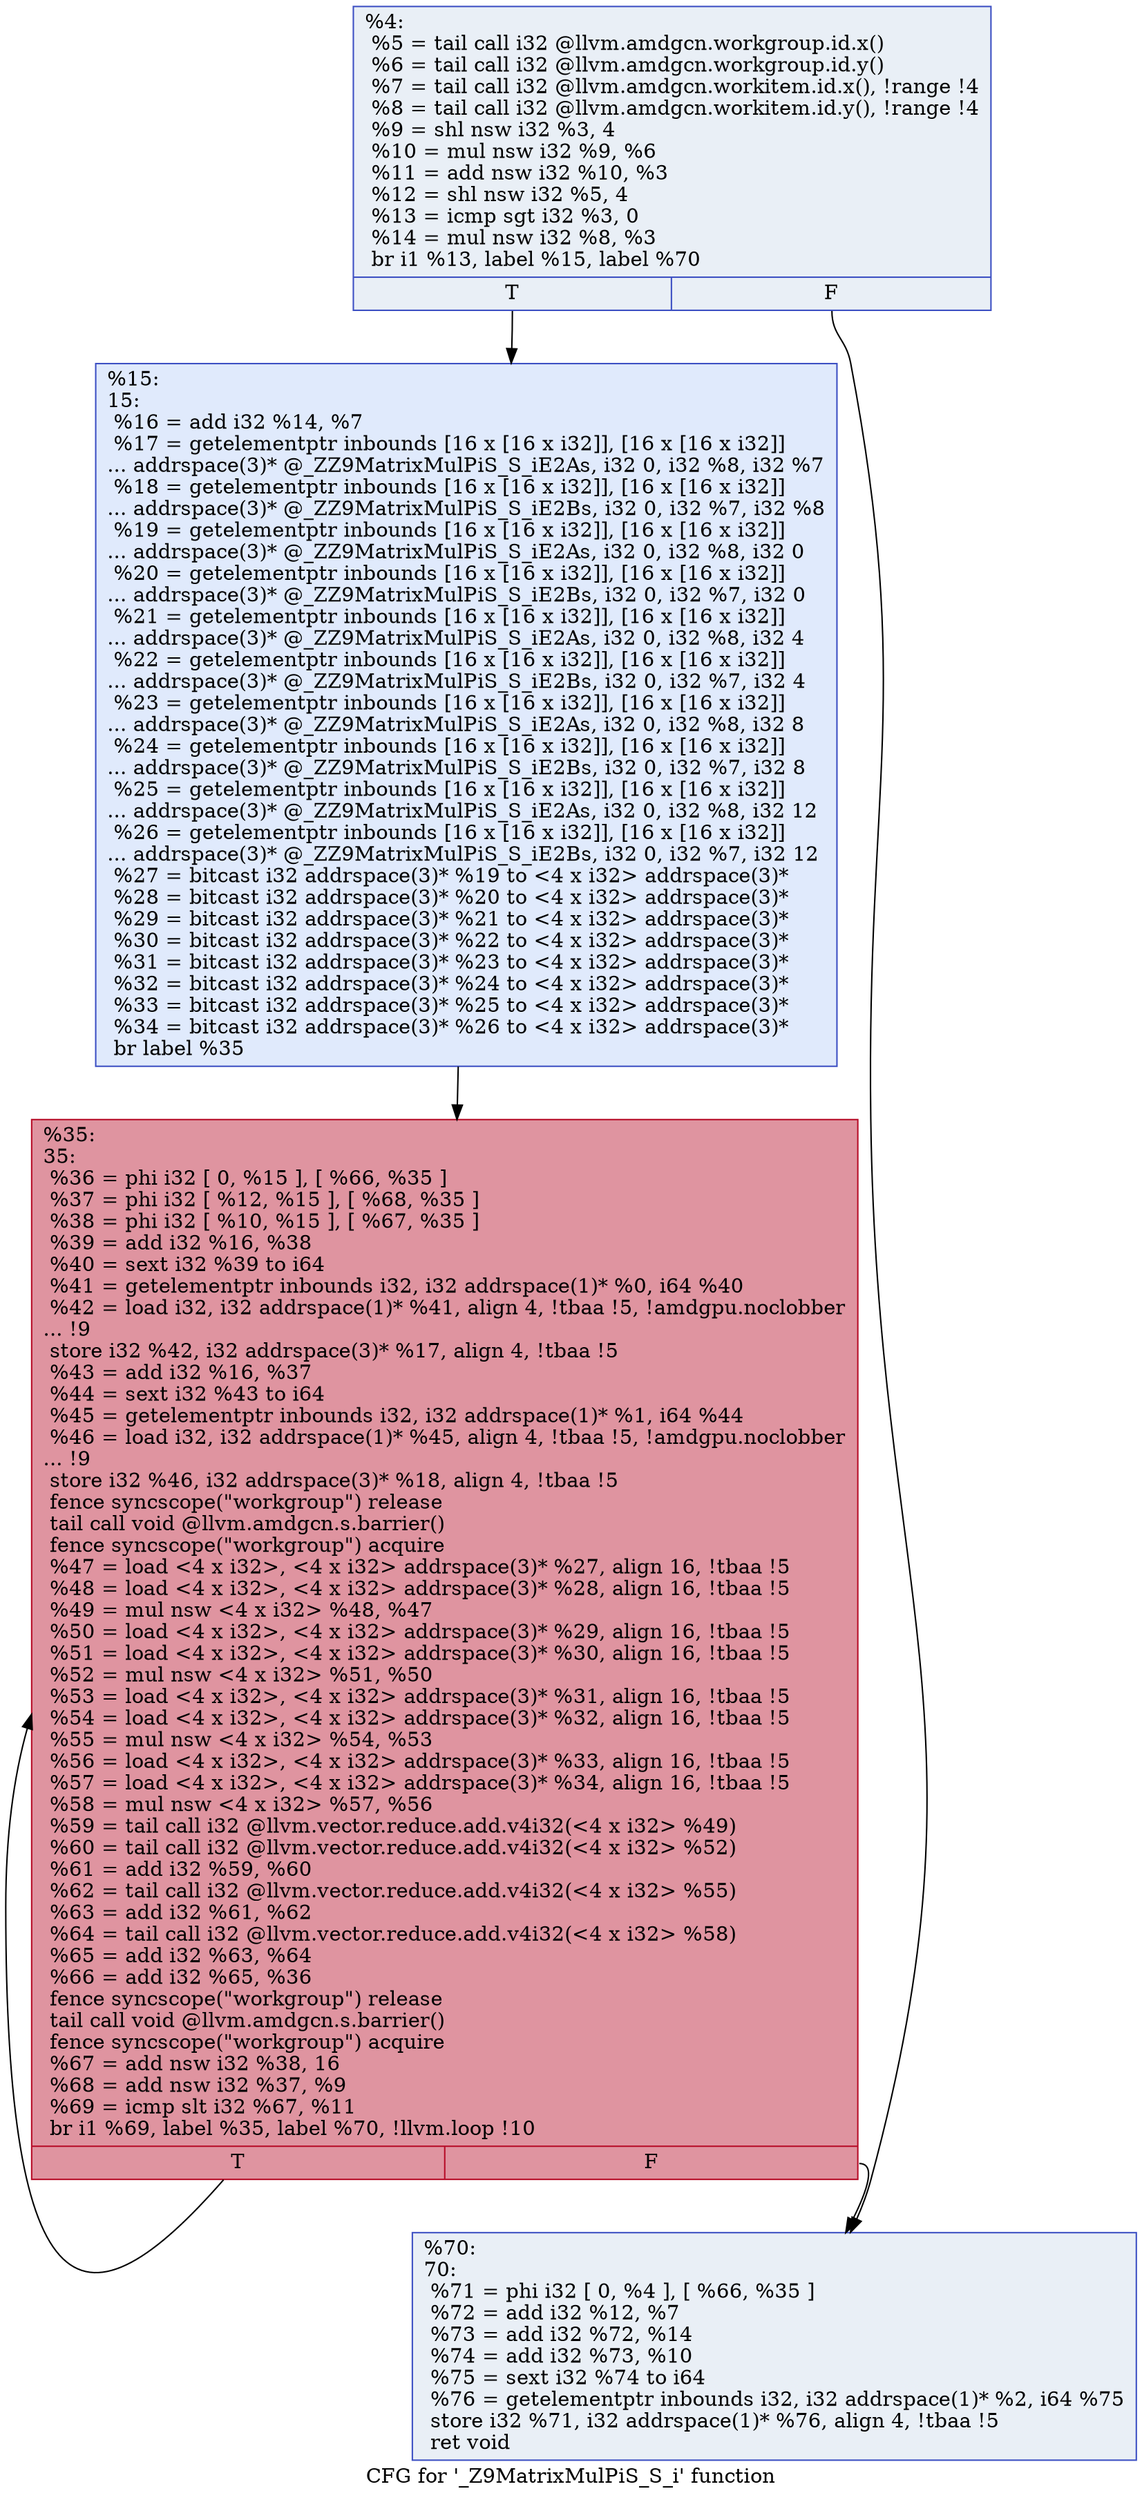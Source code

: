 digraph "CFG for '_Z9MatrixMulPiS_S_i' function" {
	label="CFG for '_Z9MatrixMulPiS_S_i' function";

	Node0x4f85d30 [shape=record,color="#3d50c3ff", style=filled, fillcolor="#cedaeb70",label="{%4:\l  %5 = tail call i32 @llvm.amdgcn.workgroup.id.x()\l  %6 = tail call i32 @llvm.amdgcn.workgroup.id.y()\l  %7 = tail call i32 @llvm.amdgcn.workitem.id.x(), !range !4\l  %8 = tail call i32 @llvm.amdgcn.workitem.id.y(), !range !4\l  %9 = shl nsw i32 %3, 4\l  %10 = mul nsw i32 %9, %6\l  %11 = add nsw i32 %10, %3\l  %12 = shl nsw i32 %5, 4\l  %13 = icmp sgt i32 %3, 0\l  %14 = mul nsw i32 %8, %3\l  br i1 %13, label %15, label %70\l|{<s0>T|<s1>F}}"];
	Node0x4f85d30:s0 -> Node0x4f88140;
	Node0x4f85d30:s1 -> Node0x4f881d0;
	Node0x4f88140 [shape=record,color="#3d50c3ff", style=filled, fillcolor="#b9d0f970",label="{%15:\l15:                                               \l  %16 = add i32 %14, %7\l  %17 = getelementptr inbounds [16 x [16 x i32]], [16 x [16 x i32]]\l... addrspace(3)* @_ZZ9MatrixMulPiS_S_iE2As, i32 0, i32 %8, i32 %7\l  %18 = getelementptr inbounds [16 x [16 x i32]], [16 x [16 x i32]]\l... addrspace(3)* @_ZZ9MatrixMulPiS_S_iE2Bs, i32 0, i32 %7, i32 %8\l  %19 = getelementptr inbounds [16 x [16 x i32]], [16 x [16 x i32]]\l... addrspace(3)* @_ZZ9MatrixMulPiS_S_iE2As, i32 0, i32 %8, i32 0\l  %20 = getelementptr inbounds [16 x [16 x i32]], [16 x [16 x i32]]\l... addrspace(3)* @_ZZ9MatrixMulPiS_S_iE2Bs, i32 0, i32 %7, i32 0\l  %21 = getelementptr inbounds [16 x [16 x i32]], [16 x [16 x i32]]\l... addrspace(3)* @_ZZ9MatrixMulPiS_S_iE2As, i32 0, i32 %8, i32 4\l  %22 = getelementptr inbounds [16 x [16 x i32]], [16 x [16 x i32]]\l... addrspace(3)* @_ZZ9MatrixMulPiS_S_iE2Bs, i32 0, i32 %7, i32 4\l  %23 = getelementptr inbounds [16 x [16 x i32]], [16 x [16 x i32]]\l... addrspace(3)* @_ZZ9MatrixMulPiS_S_iE2As, i32 0, i32 %8, i32 8\l  %24 = getelementptr inbounds [16 x [16 x i32]], [16 x [16 x i32]]\l... addrspace(3)* @_ZZ9MatrixMulPiS_S_iE2Bs, i32 0, i32 %7, i32 8\l  %25 = getelementptr inbounds [16 x [16 x i32]], [16 x [16 x i32]]\l... addrspace(3)* @_ZZ9MatrixMulPiS_S_iE2As, i32 0, i32 %8, i32 12\l  %26 = getelementptr inbounds [16 x [16 x i32]], [16 x [16 x i32]]\l... addrspace(3)* @_ZZ9MatrixMulPiS_S_iE2Bs, i32 0, i32 %7, i32 12\l  %27 = bitcast i32 addrspace(3)* %19 to \<4 x i32\> addrspace(3)*\l  %28 = bitcast i32 addrspace(3)* %20 to \<4 x i32\> addrspace(3)*\l  %29 = bitcast i32 addrspace(3)* %21 to \<4 x i32\> addrspace(3)*\l  %30 = bitcast i32 addrspace(3)* %22 to \<4 x i32\> addrspace(3)*\l  %31 = bitcast i32 addrspace(3)* %23 to \<4 x i32\> addrspace(3)*\l  %32 = bitcast i32 addrspace(3)* %24 to \<4 x i32\> addrspace(3)*\l  %33 = bitcast i32 addrspace(3)* %25 to \<4 x i32\> addrspace(3)*\l  %34 = bitcast i32 addrspace(3)* %26 to \<4 x i32\> addrspace(3)*\l  br label %35\l}"];
	Node0x4f88140 -> Node0x4f89830;
	Node0x4f89830 [shape=record,color="#b70d28ff", style=filled, fillcolor="#b70d2870",label="{%35:\l35:                                               \l  %36 = phi i32 [ 0, %15 ], [ %66, %35 ]\l  %37 = phi i32 [ %12, %15 ], [ %68, %35 ]\l  %38 = phi i32 [ %10, %15 ], [ %67, %35 ]\l  %39 = add i32 %16, %38\l  %40 = sext i32 %39 to i64\l  %41 = getelementptr inbounds i32, i32 addrspace(1)* %0, i64 %40\l  %42 = load i32, i32 addrspace(1)* %41, align 4, !tbaa !5, !amdgpu.noclobber\l... !9\l  store i32 %42, i32 addrspace(3)* %17, align 4, !tbaa !5\l  %43 = add i32 %16, %37\l  %44 = sext i32 %43 to i64\l  %45 = getelementptr inbounds i32, i32 addrspace(1)* %1, i64 %44\l  %46 = load i32, i32 addrspace(1)* %45, align 4, !tbaa !5, !amdgpu.noclobber\l... !9\l  store i32 %46, i32 addrspace(3)* %18, align 4, !tbaa !5\l  fence syncscope(\"workgroup\") release\l  tail call void @llvm.amdgcn.s.barrier()\l  fence syncscope(\"workgroup\") acquire\l  %47 = load \<4 x i32\>, \<4 x i32\> addrspace(3)* %27, align 16, !tbaa !5\l  %48 = load \<4 x i32\>, \<4 x i32\> addrspace(3)* %28, align 16, !tbaa !5\l  %49 = mul nsw \<4 x i32\> %48, %47\l  %50 = load \<4 x i32\>, \<4 x i32\> addrspace(3)* %29, align 16, !tbaa !5\l  %51 = load \<4 x i32\>, \<4 x i32\> addrspace(3)* %30, align 16, !tbaa !5\l  %52 = mul nsw \<4 x i32\> %51, %50\l  %53 = load \<4 x i32\>, \<4 x i32\> addrspace(3)* %31, align 16, !tbaa !5\l  %54 = load \<4 x i32\>, \<4 x i32\> addrspace(3)* %32, align 16, !tbaa !5\l  %55 = mul nsw \<4 x i32\> %54, %53\l  %56 = load \<4 x i32\>, \<4 x i32\> addrspace(3)* %33, align 16, !tbaa !5\l  %57 = load \<4 x i32\>, \<4 x i32\> addrspace(3)* %34, align 16, !tbaa !5\l  %58 = mul nsw \<4 x i32\> %57, %56\l  %59 = tail call i32 @llvm.vector.reduce.add.v4i32(\<4 x i32\> %49)\l  %60 = tail call i32 @llvm.vector.reduce.add.v4i32(\<4 x i32\> %52)\l  %61 = add i32 %59, %60\l  %62 = tail call i32 @llvm.vector.reduce.add.v4i32(\<4 x i32\> %55)\l  %63 = add i32 %61, %62\l  %64 = tail call i32 @llvm.vector.reduce.add.v4i32(\<4 x i32\> %58)\l  %65 = add i32 %63, %64\l  %66 = add i32 %65, %36\l  fence syncscope(\"workgroup\") release\l  tail call void @llvm.amdgcn.s.barrier()\l  fence syncscope(\"workgroup\") acquire\l  %67 = add nsw i32 %38, 16\l  %68 = add nsw i32 %37, %9\l  %69 = icmp slt i32 %67, %11\l  br i1 %69, label %35, label %70, !llvm.loop !10\l|{<s0>T|<s1>F}}"];
	Node0x4f89830:s0 -> Node0x4f89830;
	Node0x4f89830:s1 -> Node0x4f881d0;
	Node0x4f881d0 [shape=record,color="#3d50c3ff", style=filled, fillcolor="#cedaeb70",label="{%70:\l70:                                               \l  %71 = phi i32 [ 0, %4 ], [ %66, %35 ]\l  %72 = add i32 %12, %7\l  %73 = add i32 %72, %14\l  %74 = add i32 %73, %10\l  %75 = sext i32 %74 to i64\l  %76 = getelementptr inbounds i32, i32 addrspace(1)* %2, i64 %75\l  store i32 %71, i32 addrspace(1)* %76, align 4, !tbaa !5\l  ret void\l}"];
}
